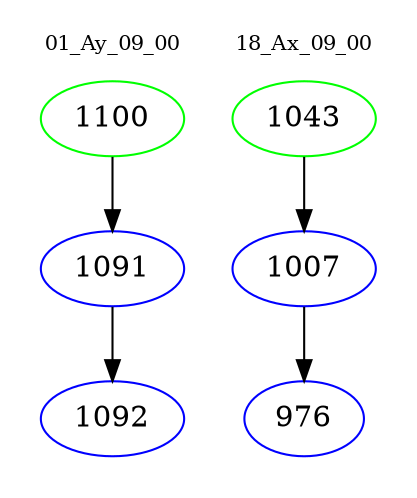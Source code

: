 digraph{
subgraph cluster_0 {
color = white
label = "01_Ay_09_00";
fontsize=10;
T0_1100 [label="1100", color="green"]
T0_1100 -> T0_1091 [color="black"]
T0_1091 [label="1091", color="blue"]
T0_1091 -> T0_1092 [color="black"]
T0_1092 [label="1092", color="blue"]
}
subgraph cluster_1 {
color = white
label = "18_Ax_09_00";
fontsize=10;
T1_1043 [label="1043", color="green"]
T1_1043 -> T1_1007 [color="black"]
T1_1007 [label="1007", color="blue"]
T1_1007 -> T1_976 [color="black"]
T1_976 [label="976", color="blue"]
}
}
